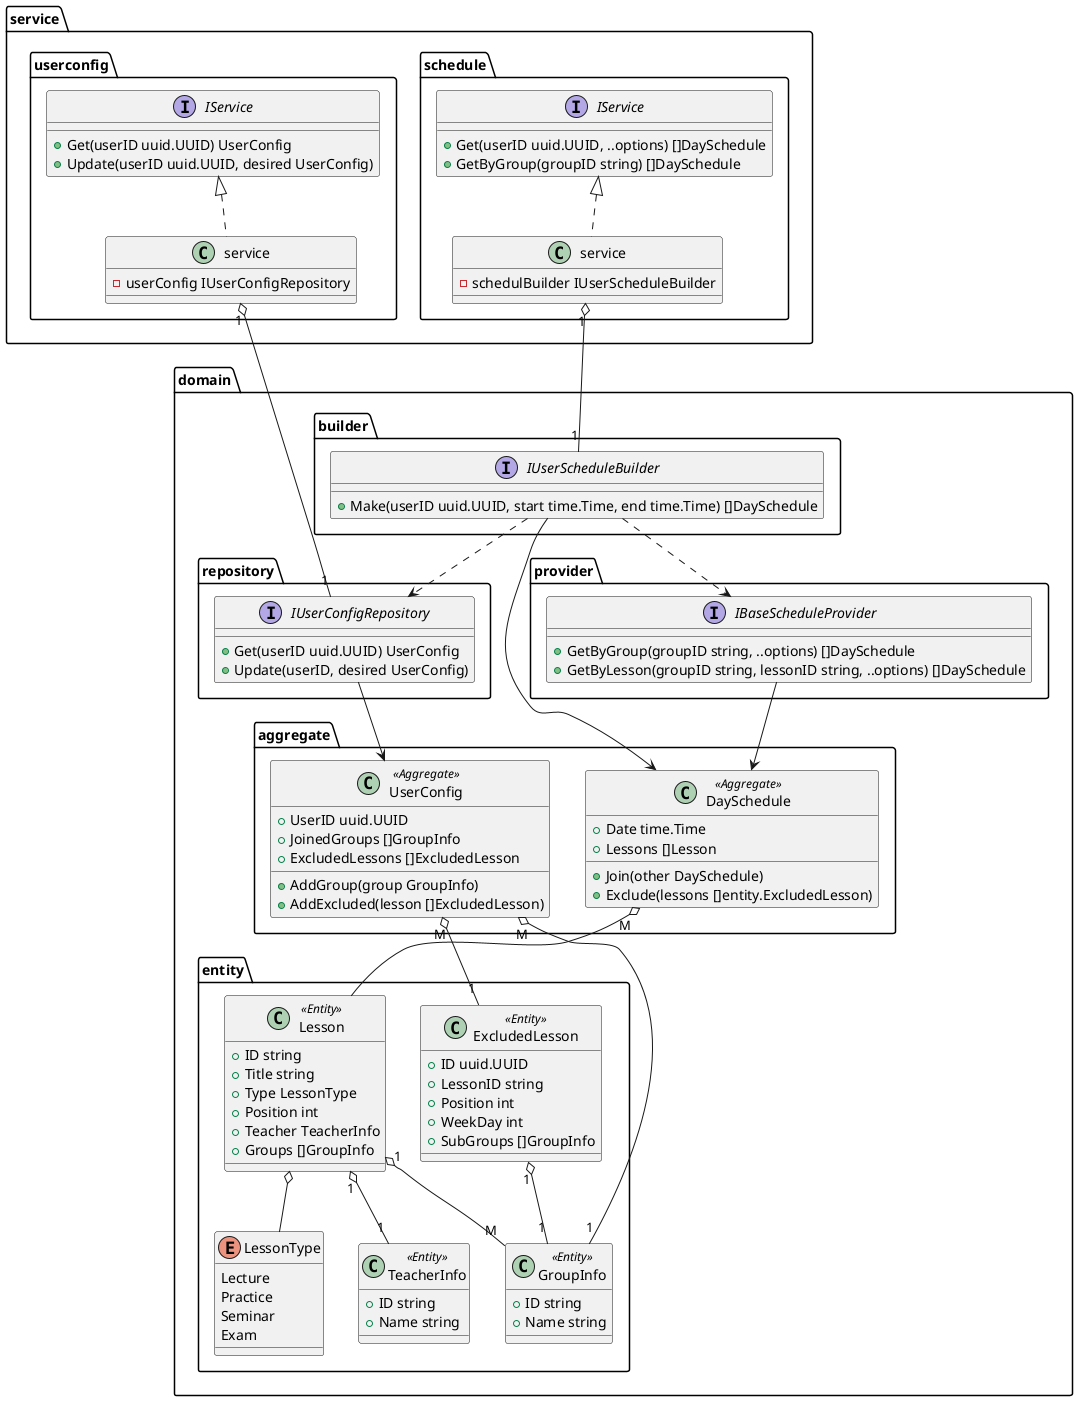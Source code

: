 @startuml class_diagram

namespace domain {
    namespace entity {
        class Lesson <<Entity>> {
            +ID string
            +Title string
            +Type LessonType
            +Position int
            +Teacher TeacherInfo
            +Groups []GroupInfo
        }

        enum LessonType {
            Lecture
            Practice
            Seminar
            Exam
        }

        Lesson o-- LessonType
        Lesson "1" o-- "1" TeacherInfo
        Lesson "1" o-- "M" GroupInfo

        class ExcludedLesson <<Entity>> {
            +ID uuid.UUID
            +LessonID string
            +Position int
            +WeekDay int
            +SubGroups []GroupInfo
        }

        ExcludedLesson "1" o-- "1" GroupInfo

        class GroupInfo <<Entity>> {
            +ID string
            +Name string
        }

        class TeacherInfo <<Entity>> {
            +ID string
            +Name string
        }
    }

    namespace aggregate {
        class UserConfig <<Aggregate>> {
            +UserID uuid.UUID
            +JoinedGroups []GroupInfo
            +ExcludedLessons []ExcludedLesson
            +AddGroup(group GroupInfo)
            +AddExcluded(lesson []ExcludedLesson)
        }

        class DaySchedule <<Aggregate>> {
            +Date time.Time
            +Lessons []Lesson
            +Join(other DaySchedule)
            +Exclude(lessons []entity.ExcludedLesson)
        }

        DaySchedule "M" o-- domain.entity.Lesson
    }

    domain.aggregate.UserConfig "M" o-- "1" domain.entity.ExcludedLesson
    domain.aggregate.UserConfig "M" o-- "1" domain.entity.GroupInfo

    namespace repository {
        interface IUserConfigRepository {
            +Get(userID uuid.UUID) UserConfig
            +Update(userID, desired UserConfig)
        }

        IUserConfigRepository --> domain.aggregate.UserConfig
    }

    namespace provider {
        interface IBaseScheduleProvider {
            +GetByGroup(groupID string, ..options) []DaySchedule
            +GetByLesson(groupID string, lessonID string, ..options) []DaySchedule
        }

        IBaseScheduleProvider --r-> domain.aggregate.DaySchedule
    }

    namespace builder {
        interface IUserScheduleBuilder {
            +Make(userID uuid.UUID, start time.Time, end time.Time) []DaySchedule
        }

        IUserScheduleBuilder --> domain.aggregate.DaySchedule

        IUserScheduleBuilder ..> domain.repository.IUserConfigRepository
        IUserScheduleBuilder ..> domain.provider.IBaseScheduleProvider
    }
}

namespace service {
    namespace userconfig {
        interface IService {
            +Get(userID uuid.UUID) UserConfig
            +Update(userID uuid.UUID, desired UserConfig)
        }

        class service implements IService {
            -userConfig IUserConfigRepository
        }

        service "1" o-- "1" domain.repository.IUserConfigRepository
    }

    namespace schedule {
        interface IService {
            +Get(userID uuid.UUID, ..options) []DaySchedule
            +GetByGroup(groupID string) []DaySchedule
        }

        class service implements IService {
            -schedulBuilder IUserScheduleBuilder
        }

        service "1" o-- "1" domain.builder.IUserScheduleBuilder
    }
}

@enduml